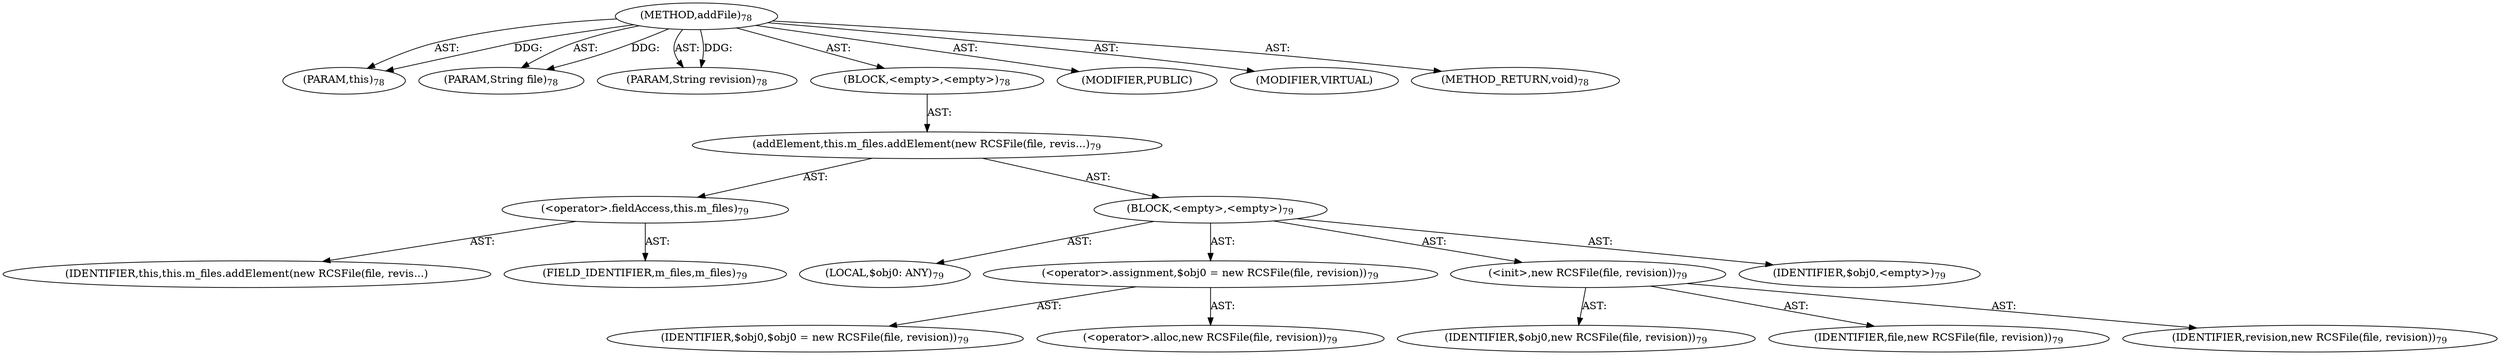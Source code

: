 digraph "addFile" {  
"111669149697" [label = <(METHOD,addFile)<SUB>78</SUB>> ]
"115964116997" [label = <(PARAM,this)<SUB>78</SUB>> ]
"115964116998" [label = <(PARAM,String file)<SUB>78</SUB>> ]
"115964116999" [label = <(PARAM,String revision)<SUB>78</SUB>> ]
"25769803777" [label = <(BLOCK,&lt;empty&gt;,&lt;empty&gt;)<SUB>78</SUB>> ]
"30064771083" [label = <(addElement,this.m_files.addElement(new RCSFile(file, revis...)<SUB>79</SUB>> ]
"30064771084" [label = <(&lt;operator&gt;.fieldAccess,this.m_files)<SUB>79</SUB>> ]
"68719476748" [label = <(IDENTIFIER,this,this.m_files.addElement(new RCSFile(file, revis...)> ]
"55834574853" [label = <(FIELD_IDENTIFIER,m_files,m_files)<SUB>79</SUB>> ]
"25769803778" [label = <(BLOCK,&lt;empty&gt;,&lt;empty&gt;)<SUB>79</SUB>> ]
"94489280512" [label = <(LOCAL,$obj0: ANY)<SUB>79</SUB>> ]
"30064771085" [label = <(&lt;operator&gt;.assignment,$obj0 = new RCSFile(file, revision))<SUB>79</SUB>> ]
"68719476749" [label = <(IDENTIFIER,$obj0,$obj0 = new RCSFile(file, revision))<SUB>79</SUB>> ]
"30064771086" [label = <(&lt;operator&gt;.alloc,new RCSFile(file, revision))<SUB>79</SUB>> ]
"30064771087" [label = <(&lt;init&gt;,new RCSFile(file, revision))<SUB>79</SUB>> ]
"68719476750" [label = <(IDENTIFIER,$obj0,new RCSFile(file, revision))<SUB>79</SUB>> ]
"68719476751" [label = <(IDENTIFIER,file,new RCSFile(file, revision))<SUB>79</SUB>> ]
"68719476752" [label = <(IDENTIFIER,revision,new RCSFile(file, revision))<SUB>79</SUB>> ]
"68719476753" [label = <(IDENTIFIER,$obj0,&lt;empty&gt;)<SUB>79</SUB>> ]
"133143986182" [label = <(MODIFIER,PUBLIC)> ]
"133143986183" [label = <(MODIFIER,VIRTUAL)> ]
"128849018881" [label = <(METHOD_RETURN,void)<SUB>78</SUB>> ]
  "111669149697" -> "115964116997"  [ label = "AST: "] 
  "111669149697" -> "115964116998"  [ label = "AST: "] 
  "111669149697" -> "115964116999"  [ label = "AST: "] 
  "111669149697" -> "25769803777"  [ label = "AST: "] 
  "111669149697" -> "133143986182"  [ label = "AST: "] 
  "111669149697" -> "133143986183"  [ label = "AST: "] 
  "111669149697" -> "128849018881"  [ label = "AST: "] 
  "25769803777" -> "30064771083"  [ label = "AST: "] 
  "30064771083" -> "30064771084"  [ label = "AST: "] 
  "30064771083" -> "25769803778"  [ label = "AST: "] 
  "30064771084" -> "68719476748"  [ label = "AST: "] 
  "30064771084" -> "55834574853"  [ label = "AST: "] 
  "25769803778" -> "94489280512"  [ label = "AST: "] 
  "25769803778" -> "30064771085"  [ label = "AST: "] 
  "25769803778" -> "30064771087"  [ label = "AST: "] 
  "25769803778" -> "68719476753"  [ label = "AST: "] 
  "30064771085" -> "68719476749"  [ label = "AST: "] 
  "30064771085" -> "30064771086"  [ label = "AST: "] 
  "30064771087" -> "68719476750"  [ label = "AST: "] 
  "30064771087" -> "68719476751"  [ label = "AST: "] 
  "30064771087" -> "68719476752"  [ label = "AST: "] 
  "111669149697" -> "115964116997"  [ label = "DDG: "] 
  "111669149697" -> "115964116998"  [ label = "DDG: "] 
  "111669149697" -> "115964116999"  [ label = "DDG: "] 
}

